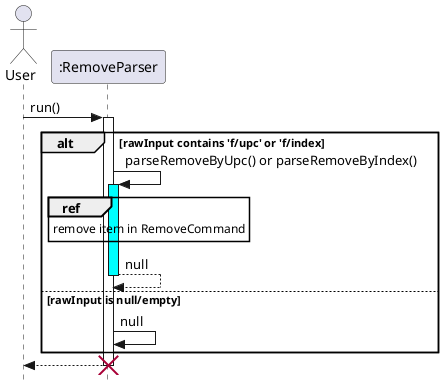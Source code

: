 @startuml
'https://plantuml.com/sequence-diagram

actor User

skinparam style strictuml
User -> ":RemoveParser": run()
activate ":RemoveParser"
alt rawInput contains 'f/upc' or 'f/index

    ":RemoveParser" -> ":RemoveParser": parseRemoveByUpc() or parseRemoveByIndex()
    activate ":RemoveParser" #cyan
    ref over ":RemoveParser"
    remove item in RemoveCommand
    end ref
    return null
else rawInput is null/empty
    ":RemoveParser" -> ":RemoveParser": null
end

return
destroy ":RemoveParser"
@enduml